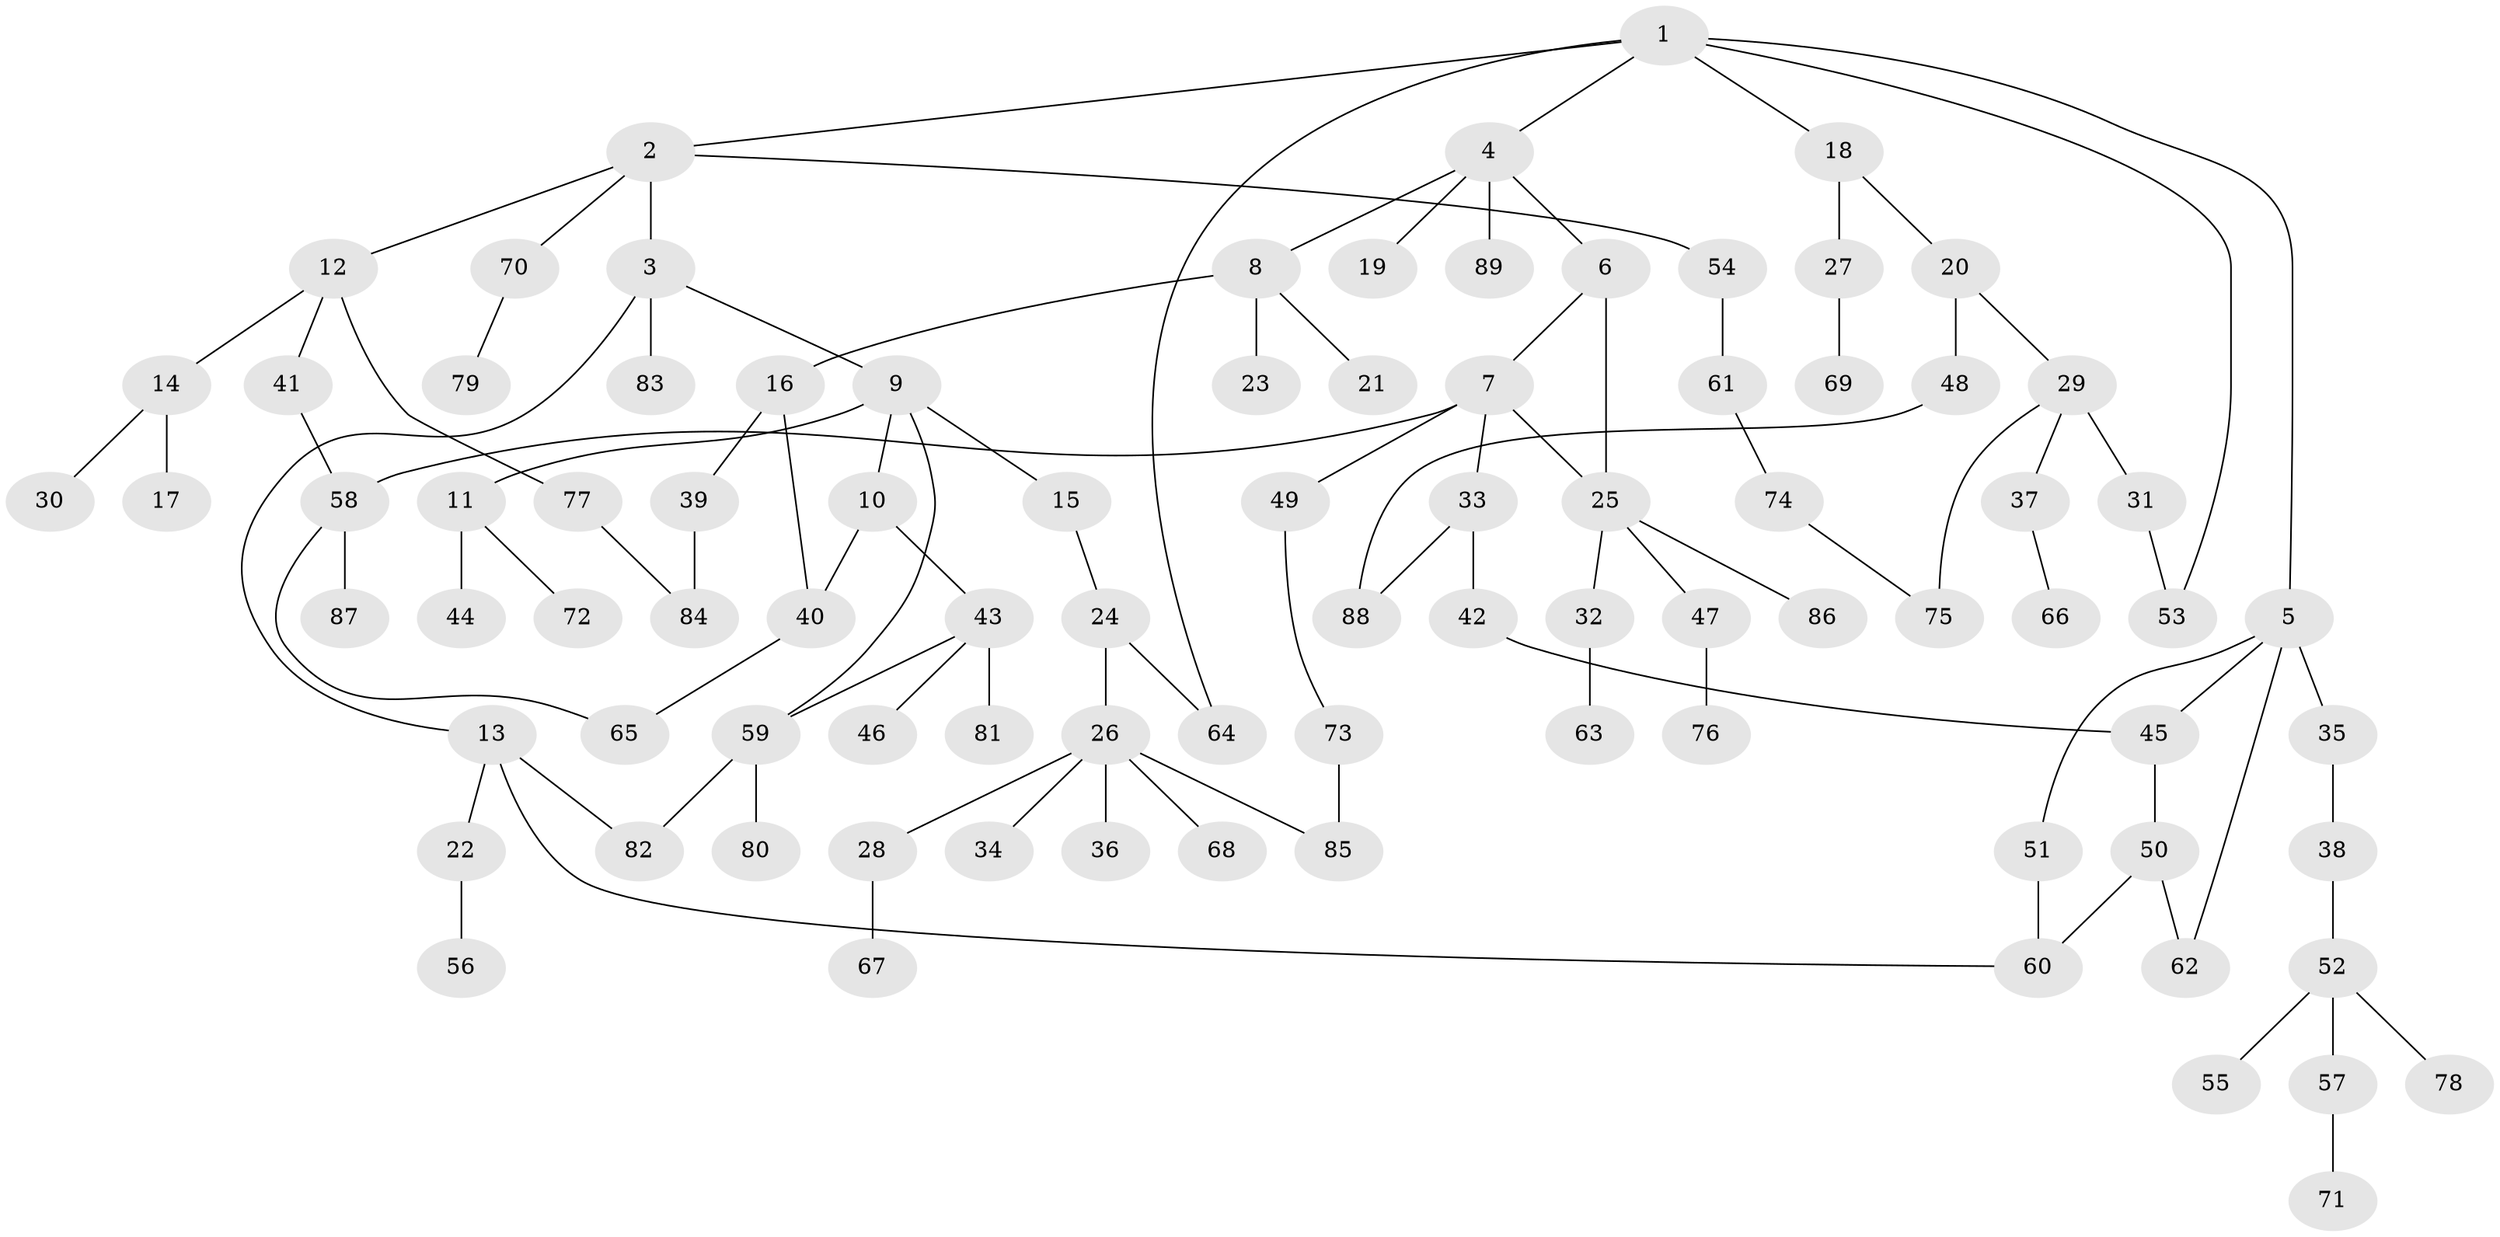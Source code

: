 // coarse degree distribution, {2: 0.2222222222222222, 4: 0.19444444444444445, 5: 0.08333333333333333, 6: 0.027777777777777776, 3: 0.1388888888888889, 1: 0.3333333333333333}
// Generated by graph-tools (version 1.1) at 2025/36/03/04/25 23:36:09]
// undirected, 89 vertices, 104 edges
graph export_dot {
  node [color=gray90,style=filled];
  1;
  2;
  3;
  4;
  5;
  6;
  7;
  8;
  9;
  10;
  11;
  12;
  13;
  14;
  15;
  16;
  17;
  18;
  19;
  20;
  21;
  22;
  23;
  24;
  25;
  26;
  27;
  28;
  29;
  30;
  31;
  32;
  33;
  34;
  35;
  36;
  37;
  38;
  39;
  40;
  41;
  42;
  43;
  44;
  45;
  46;
  47;
  48;
  49;
  50;
  51;
  52;
  53;
  54;
  55;
  56;
  57;
  58;
  59;
  60;
  61;
  62;
  63;
  64;
  65;
  66;
  67;
  68;
  69;
  70;
  71;
  72;
  73;
  74;
  75;
  76;
  77;
  78;
  79;
  80;
  81;
  82;
  83;
  84;
  85;
  86;
  87;
  88;
  89;
  1 -- 2;
  1 -- 4;
  1 -- 5;
  1 -- 18;
  1 -- 64;
  1 -- 53;
  2 -- 3;
  2 -- 12;
  2 -- 54;
  2 -- 70;
  3 -- 9;
  3 -- 13;
  3 -- 83;
  4 -- 6;
  4 -- 8;
  4 -- 19;
  4 -- 89;
  5 -- 35;
  5 -- 45;
  5 -- 51;
  5 -- 62;
  6 -- 7;
  6 -- 25;
  7 -- 25;
  7 -- 33;
  7 -- 49;
  7 -- 58;
  8 -- 16;
  8 -- 21;
  8 -- 23;
  9 -- 10;
  9 -- 11;
  9 -- 15;
  9 -- 59;
  10 -- 40;
  10 -- 43;
  11 -- 44;
  11 -- 72;
  12 -- 14;
  12 -- 41;
  12 -- 77;
  13 -- 22;
  13 -- 82;
  13 -- 60;
  14 -- 17;
  14 -- 30;
  15 -- 24;
  16 -- 39;
  16 -- 40;
  18 -- 20;
  18 -- 27;
  20 -- 29;
  20 -- 48;
  22 -- 56;
  24 -- 26;
  24 -- 64;
  25 -- 32;
  25 -- 47;
  25 -- 86;
  26 -- 28;
  26 -- 34;
  26 -- 36;
  26 -- 68;
  26 -- 85;
  27 -- 69;
  28 -- 67;
  29 -- 31;
  29 -- 37;
  29 -- 75;
  31 -- 53;
  32 -- 63;
  33 -- 42;
  33 -- 88;
  35 -- 38;
  37 -- 66;
  38 -- 52;
  39 -- 84;
  40 -- 65;
  41 -- 58;
  42 -- 45;
  43 -- 46;
  43 -- 59;
  43 -- 81;
  45 -- 50;
  47 -- 76;
  48 -- 88;
  49 -- 73;
  50 -- 60;
  50 -- 62;
  51 -- 60;
  52 -- 55;
  52 -- 57;
  52 -- 78;
  54 -- 61;
  57 -- 71;
  58 -- 87;
  58 -- 65;
  59 -- 80;
  59 -- 82;
  61 -- 74;
  70 -- 79;
  73 -- 85;
  74 -- 75;
  77 -- 84;
}

